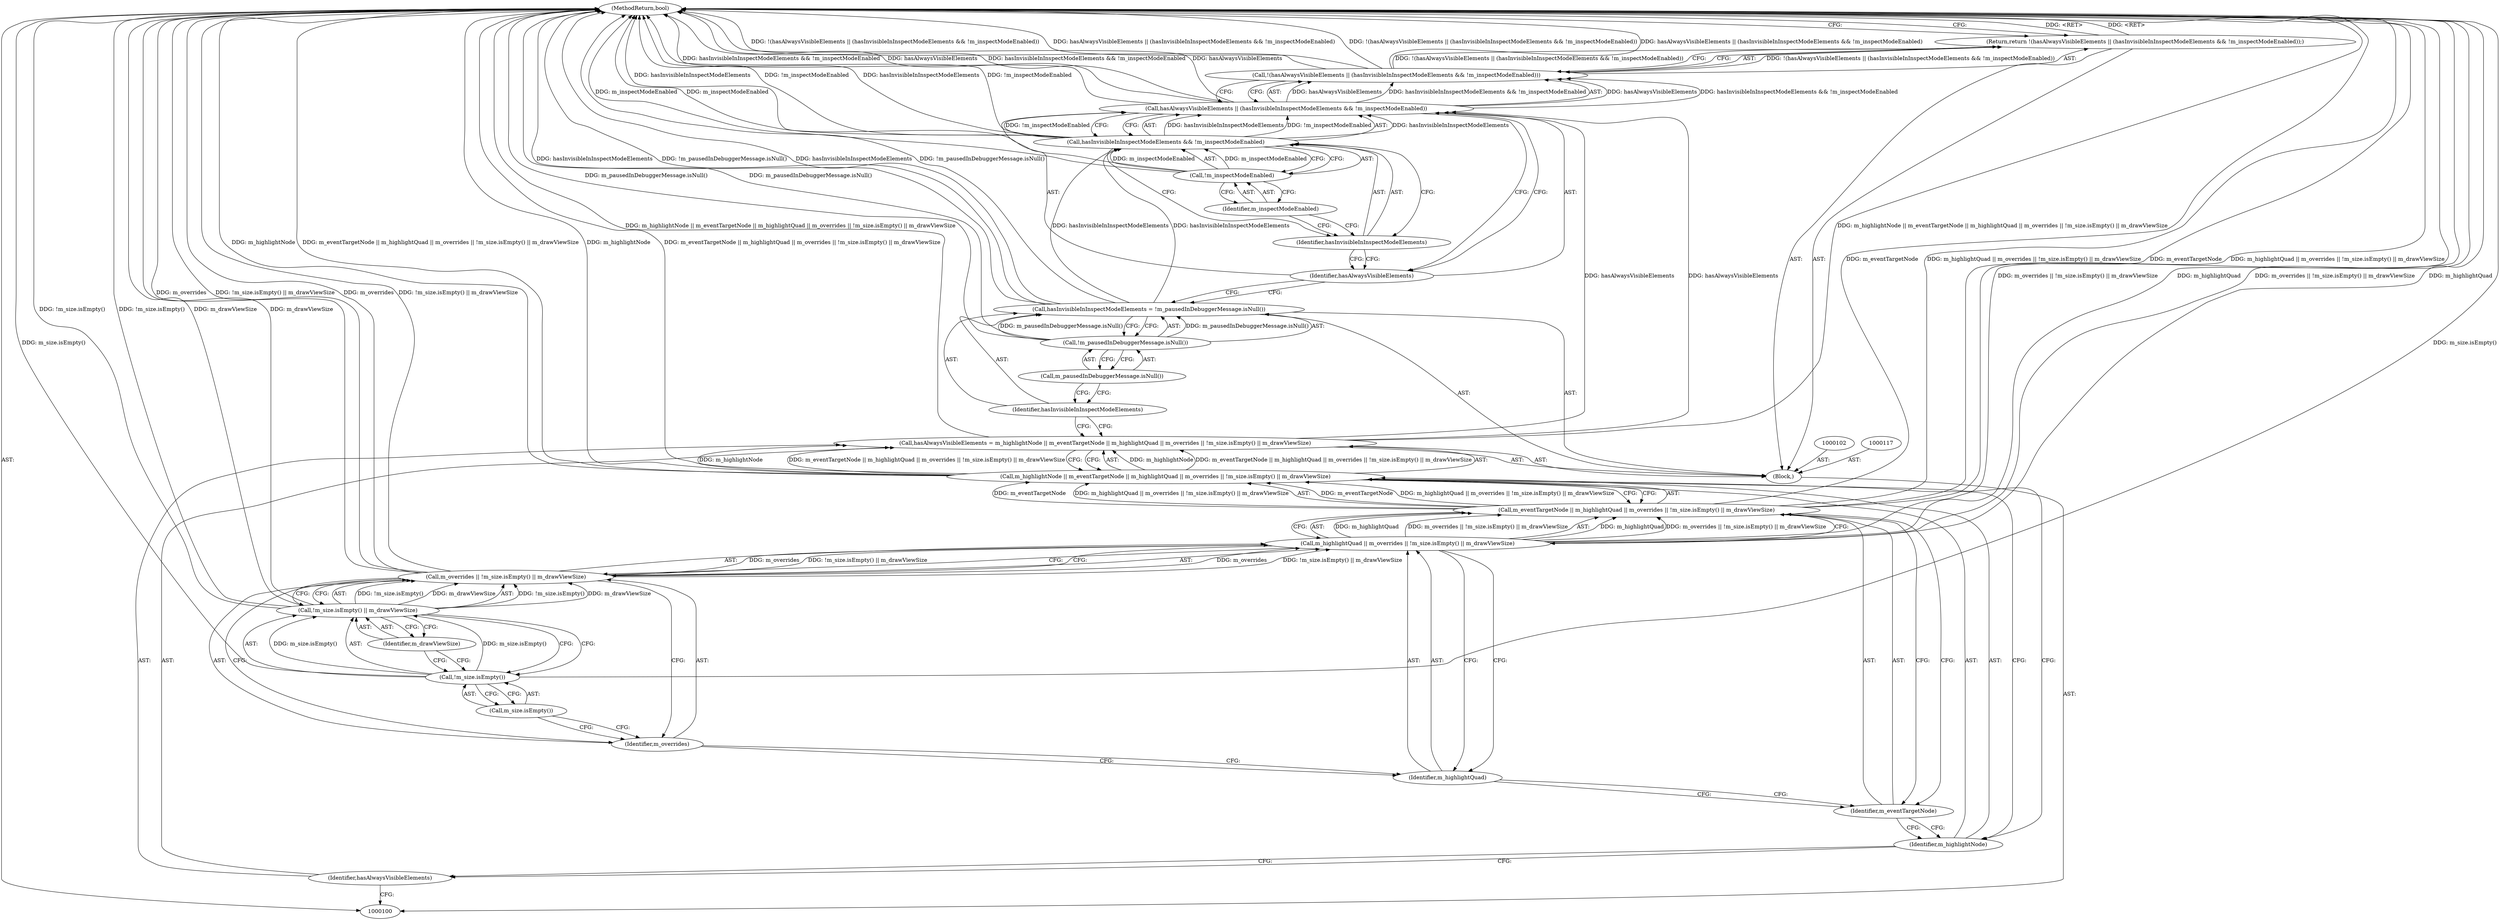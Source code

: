 digraph "1_Chrome_d4cd2b2c0953ad7e9fa988c234eb9361be80fe81_3" {
"1000130" [label="(MethodReturn,bool)"];
"1000101" [label="(Block,)"];
"1000113" [label="(Call,!m_size.isEmpty() || m_drawViewSize)"];
"1000114" [label="(Call,!m_size.isEmpty())"];
"1000115" [label="(Call,m_size.isEmpty())"];
"1000116" [label="(Identifier,m_drawViewSize)"];
"1000105" [label="(Call,m_highlightNode || m_eventTargetNode || m_highlightQuad || m_overrides || !m_size.isEmpty() || m_drawViewSize)"];
"1000106" [label="(Identifier,m_highlightNode)"];
"1000107" [label="(Call,m_eventTargetNode || m_highlightQuad || m_overrides || !m_size.isEmpty() || m_drawViewSize)"];
"1000108" [label="(Identifier,m_eventTargetNode)"];
"1000109" [label="(Call,m_highlightQuad || m_overrides || !m_size.isEmpty() || m_drawViewSize)"];
"1000110" [label="(Identifier,m_highlightQuad)"];
"1000103" [label="(Call,hasAlwaysVisibleElements = m_highlightNode || m_eventTargetNode || m_highlightQuad || m_overrides || !m_size.isEmpty() || m_drawViewSize)"];
"1000104" [label="(Identifier,hasAlwaysVisibleElements)"];
"1000111" [label="(Call,m_overrides || !m_size.isEmpty() || m_drawViewSize)"];
"1000112" [label="(Identifier,m_overrides)"];
"1000118" [label="(Call,hasInvisibleInInspectModeElements = !m_pausedInDebuggerMessage.isNull())"];
"1000119" [label="(Identifier,hasInvisibleInInspectModeElements)"];
"1000120" [label="(Call,!m_pausedInDebuggerMessage.isNull())"];
"1000121" [label="(Call,m_pausedInDebuggerMessage.isNull())"];
"1000123" [label="(Call,!(hasAlwaysVisibleElements || (hasInvisibleInInspectModeElements && !m_inspectModeEnabled)))"];
"1000124" [label="(Call,hasAlwaysVisibleElements || (hasInvisibleInInspectModeElements && !m_inspectModeEnabled))"];
"1000125" [label="(Identifier,hasAlwaysVisibleElements)"];
"1000126" [label="(Call,hasInvisibleInInspectModeElements && !m_inspectModeEnabled)"];
"1000127" [label="(Identifier,hasInvisibleInInspectModeElements)"];
"1000122" [label="(Return,return !(hasAlwaysVisibleElements || (hasInvisibleInInspectModeElements && !m_inspectModeEnabled));)"];
"1000128" [label="(Call,!m_inspectModeEnabled)"];
"1000129" [label="(Identifier,m_inspectModeEnabled)"];
"1000130" -> "1000100"  [label="AST: "];
"1000130" -> "1000122"  [label="CFG: "];
"1000122" -> "1000130"  [label="DDG: <RET>"];
"1000124" -> "1000130"  [label="DDG: hasInvisibleInInspectModeElements && !m_inspectModeEnabled"];
"1000124" -> "1000130"  [label="DDG: hasAlwaysVisibleElements"];
"1000107" -> "1000130"  [label="DDG: m_eventTargetNode"];
"1000107" -> "1000130"  [label="DDG: m_highlightQuad || m_overrides || !m_size.isEmpty() || m_drawViewSize"];
"1000105" -> "1000130"  [label="DDG: m_eventTargetNode || m_highlightQuad || m_overrides || !m_size.isEmpty() || m_drawViewSize"];
"1000105" -> "1000130"  [label="DDG: m_highlightNode"];
"1000103" -> "1000130"  [label="DDG: m_highlightNode || m_eventTargetNode || m_highlightQuad || m_overrides || !m_size.isEmpty() || m_drawViewSize"];
"1000113" -> "1000130"  [label="DDG: !m_size.isEmpty()"];
"1000113" -> "1000130"  [label="DDG: m_drawViewSize"];
"1000123" -> "1000130"  [label="DDG: !(hasAlwaysVisibleElements || (hasInvisibleInInspectModeElements && !m_inspectModeEnabled))"];
"1000123" -> "1000130"  [label="DDG: hasAlwaysVisibleElements || (hasInvisibleInInspectModeElements && !m_inspectModeEnabled)"];
"1000126" -> "1000130"  [label="DDG: hasInvisibleInInspectModeElements"];
"1000126" -> "1000130"  [label="DDG: !m_inspectModeEnabled"];
"1000111" -> "1000130"  [label="DDG: m_overrides"];
"1000111" -> "1000130"  [label="DDG: !m_size.isEmpty() || m_drawViewSize"];
"1000118" -> "1000130"  [label="DDG: hasInvisibleInInspectModeElements"];
"1000118" -> "1000130"  [label="DDG: !m_pausedInDebuggerMessage.isNull()"];
"1000128" -> "1000130"  [label="DDG: m_inspectModeEnabled"];
"1000114" -> "1000130"  [label="DDG: m_size.isEmpty()"];
"1000120" -> "1000130"  [label="DDG: m_pausedInDebuggerMessage.isNull()"];
"1000109" -> "1000130"  [label="DDG: m_highlightQuad"];
"1000109" -> "1000130"  [label="DDG: m_overrides || !m_size.isEmpty() || m_drawViewSize"];
"1000101" -> "1000100"  [label="AST: "];
"1000102" -> "1000101"  [label="AST: "];
"1000103" -> "1000101"  [label="AST: "];
"1000117" -> "1000101"  [label="AST: "];
"1000118" -> "1000101"  [label="AST: "];
"1000122" -> "1000101"  [label="AST: "];
"1000113" -> "1000111"  [label="AST: "];
"1000113" -> "1000114"  [label="CFG: "];
"1000113" -> "1000116"  [label="CFG: "];
"1000114" -> "1000113"  [label="AST: "];
"1000116" -> "1000113"  [label="AST: "];
"1000111" -> "1000113"  [label="CFG: "];
"1000113" -> "1000130"  [label="DDG: !m_size.isEmpty()"];
"1000113" -> "1000130"  [label="DDG: m_drawViewSize"];
"1000113" -> "1000111"  [label="DDG: !m_size.isEmpty()"];
"1000113" -> "1000111"  [label="DDG: m_drawViewSize"];
"1000114" -> "1000113"  [label="DDG: m_size.isEmpty()"];
"1000114" -> "1000113"  [label="AST: "];
"1000114" -> "1000115"  [label="CFG: "];
"1000115" -> "1000114"  [label="AST: "];
"1000116" -> "1000114"  [label="CFG: "];
"1000113" -> "1000114"  [label="CFG: "];
"1000114" -> "1000130"  [label="DDG: m_size.isEmpty()"];
"1000114" -> "1000113"  [label="DDG: m_size.isEmpty()"];
"1000115" -> "1000114"  [label="AST: "];
"1000115" -> "1000112"  [label="CFG: "];
"1000114" -> "1000115"  [label="CFG: "];
"1000116" -> "1000113"  [label="AST: "];
"1000116" -> "1000114"  [label="CFG: "];
"1000113" -> "1000116"  [label="CFG: "];
"1000105" -> "1000103"  [label="AST: "];
"1000105" -> "1000106"  [label="CFG: "];
"1000105" -> "1000107"  [label="CFG: "];
"1000106" -> "1000105"  [label="AST: "];
"1000107" -> "1000105"  [label="AST: "];
"1000103" -> "1000105"  [label="CFG: "];
"1000105" -> "1000130"  [label="DDG: m_eventTargetNode || m_highlightQuad || m_overrides || !m_size.isEmpty() || m_drawViewSize"];
"1000105" -> "1000130"  [label="DDG: m_highlightNode"];
"1000105" -> "1000103"  [label="DDG: m_highlightNode"];
"1000105" -> "1000103"  [label="DDG: m_eventTargetNode || m_highlightQuad || m_overrides || !m_size.isEmpty() || m_drawViewSize"];
"1000107" -> "1000105"  [label="DDG: m_eventTargetNode"];
"1000107" -> "1000105"  [label="DDG: m_highlightQuad || m_overrides || !m_size.isEmpty() || m_drawViewSize"];
"1000106" -> "1000105"  [label="AST: "];
"1000106" -> "1000104"  [label="CFG: "];
"1000108" -> "1000106"  [label="CFG: "];
"1000105" -> "1000106"  [label="CFG: "];
"1000107" -> "1000105"  [label="AST: "];
"1000107" -> "1000108"  [label="CFG: "];
"1000107" -> "1000109"  [label="CFG: "];
"1000108" -> "1000107"  [label="AST: "];
"1000109" -> "1000107"  [label="AST: "];
"1000105" -> "1000107"  [label="CFG: "];
"1000107" -> "1000130"  [label="DDG: m_eventTargetNode"];
"1000107" -> "1000130"  [label="DDG: m_highlightQuad || m_overrides || !m_size.isEmpty() || m_drawViewSize"];
"1000107" -> "1000105"  [label="DDG: m_eventTargetNode"];
"1000107" -> "1000105"  [label="DDG: m_highlightQuad || m_overrides || !m_size.isEmpty() || m_drawViewSize"];
"1000109" -> "1000107"  [label="DDG: m_highlightQuad"];
"1000109" -> "1000107"  [label="DDG: m_overrides || !m_size.isEmpty() || m_drawViewSize"];
"1000108" -> "1000107"  [label="AST: "];
"1000108" -> "1000106"  [label="CFG: "];
"1000110" -> "1000108"  [label="CFG: "];
"1000107" -> "1000108"  [label="CFG: "];
"1000109" -> "1000107"  [label="AST: "];
"1000109" -> "1000110"  [label="CFG: "];
"1000109" -> "1000111"  [label="CFG: "];
"1000110" -> "1000109"  [label="AST: "];
"1000111" -> "1000109"  [label="AST: "];
"1000107" -> "1000109"  [label="CFG: "];
"1000109" -> "1000130"  [label="DDG: m_highlightQuad"];
"1000109" -> "1000130"  [label="DDG: m_overrides || !m_size.isEmpty() || m_drawViewSize"];
"1000109" -> "1000107"  [label="DDG: m_highlightQuad"];
"1000109" -> "1000107"  [label="DDG: m_overrides || !m_size.isEmpty() || m_drawViewSize"];
"1000111" -> "1000109"  [label="DDG: m_overrides"];
"1000111" -> "1000109"  [label="DDG: !m_size.isEmpty() || m_drawViewSize"];
"1000110" -> "1000109"  [label="AST: "];
"1000110" -> "1000108"  [label="CFG: "];
"1000112" -> "1000110"  [label="CFG: "];
"1000109" -> "1000110"  [label="CFG: "];
"1000103" -> "1000101"  [label="AST: "];
"1000103" -> "1000105"  [label="CFG: "];
"1000104" -> "1000103"  [label="AST: "];
"1000105" -> "1000103"  [label="AST: "];
"1000119" -> "1000103"  [label="CFG: "];
"1000103" -> "1000130"  [label="DDG: m_highlightNode || m_eventTargetNode || m_highlightQuad || m_overrides || !m_size.isEmpty() || m_drawViewSize"];
"1000105" -> "1000103"  [label="DDG: m_highlightNode"];
"1000105" -> "1000103"  [label="DDG: m_eventTargetNode || m_highlightQuad || m_overrides || !m_size.isEmpty() || m_drawViewSize"];
"1000103" -> "1000124"  [label="DDG: hasAlwaysVisibleElements"];
"1000104" -> "1000103"  [label="AST: "];
"1000104" -> "1000100"  [label="CFG: "];
"1000106" -> "1000104"  [label="CFG: "];
"1000111" -> "1000109"  [label="AST: "];
"1000111" -> "1000112"  [label="CFG: "];
"1000111" -> "1000113"  [label="CFG: "];
"1000112" -> "1000111"  [label="AST: "];
"1000113" -> "1000111"  [label="AST: "];
"1000109" -> "1000111"  [label="CFG: "];
"1000111" -> "1000130"  [label="DDG: m_overrides"];
"1000111" -> "1000130"  [label="DDG: !m_size.isEmpty() || m_drawViewSize"];
"1000111" -> "1000109"  [label="DDG: m_overrides"];
"1000111" -> "1000109"  [label="DDG: !m_size.isEmpty() || m_drawViewSize"];
"1000113" -> "1000111"  [label="DDG: !m_size.isEmpty()"];
"1000113" -> "1000111"  [label="DDG: m_drawViewSize"];
"1000112" -> "1000111"  [label="AST: "];
"1000112" -> "1000110"  [label="CFG: "];
"1000115" -> "1000112"  [label="CFG: "];
"1000111" -> "1000112"  [label="CFG: "];
"1000118" -> "1000101"  [label="AST: "];
"1000118" -> "1000120"  [label="CFG: "];
"1000119" -> "1000118"  [label="AST: "];
"1000120" -> "1000118"  [label="AST: "];
"1000125" -> "1000118"  [label="CFG: "];
"1000118" -> "1000130"  [label="DDG: hasInvisibleInInspectModeElements"];
"1000118" -> "1000130"  [label="DDG: !m_pausedInDebuggerMessage.isNull()"];
"1000120" -> "1000118"  [label="DDG: m_pausedInDebuggerMessage.isNull()"];
"1000118" -> "1000126"  [label="DDG: hasInvisibleInInspectModeElements"];
"1000119" -> "1000118"  [label="AST: "];
"1000119" -> "1000103"  [label="CFG: "];
"1000121" -> "1000119"  [label="CFG: "];
"1000120" -> "1000118"  [label="AST: "];
"1000120" -> "1000121"  [label="CFG: "];
"1000121" -> "1000120"  [label="AST: "];
"1000118" -> "1000120"  [label="CFG: "];
"1000120" -> "1000130"  [label="DDG: m_pausedInDebuggerMessage.isNull()"];
"1000120" -> "1000118"  [label="DDG: m_pausedInDebuggerMessage.isNull()"];
"1000121" -> "1000120"  [label="AST: "];
"1000121" -> "1000119"  [label="CFG: "];
"1000120" -> "1000121"  [label="CFG: "];
"1000123" -> "1000122"  [label="AST: "];
"1000123" -> "1000124"  [label="CFG: "];
"1000124" -> "1000123"  [label="AST: "];
"1000122" -> "1000123"  [label="CFG: "];
"1000123" -> "1000130"  [label="DDG: !(hasAlwaysVisibleElements || (hasInvisibleInInspectModeElements && !m_inspectModeEnabled))"];
"1000123" -> "1000130"  [label="DDG: hasAlwaysVisibleElements || (hasInvisibleInInspectModeElements && !m_inspectModeEnabled)"];
"1000123" -> "1000122"  [label="DDG: !(hasAlwaysVisibleElements || (hasInvisibleInInspectModeElements && !m_inspectModeEnabled))"];
"1000124" -> "1000123"  [label="DDG: hasAlwaysVisibleElements"];
"1000124" -> "1000123"  [label="DDG: hasInvisibleInInspectModeElements && !m_inspectModeEnabled"];
"1000124" -> "1000123"  [label="AST: "];
"1000124" -> "1000125"  [label="CFG: "];
"1000124" -> "1000126"  [label="CFG: "];
"1000125" -> "1000124"  [label="AST: "];
"1000126" -> "1000124"  [label="AST: "];
"1000123" -> "1000124"  [label="CFG: "];
"1000124" -> "1000130"  [label="DDG: hasInvisibleInInspectModeElements && !m_inspectModeEnabled"];
"1000124" -> "1000130"  [label="DDG: hasAlwaysVisibleElements"];
"1000124" -> "1000123"  [label="DDG: hasAlwaysVisibleElements"];
"1000124" -> "1000123"  [label="DDG: hasInvisibleInInspectModeElements && !m_inspectModeEnabled"];
"1000103" -> "1000124"  [label="DDG: hasAlwaysVisibleElements"];
"1000126" -> "1000124"  [label="DDG: hasInvisibleInInspectModeElements"];
"1000126" -> "1000124"  [label="DDG: !m_inspectModeEnabled"];
"1000125" -> "1000124"  [label="AST: "];
"1000125" -> "1000118"  [label="CFG: "];
"1000127" -> "1000125"  [label="CFG: "];
"1000124" -> "1000125"  [label="CFG: "];
"1000126" -> "1000124"  [label="AST: "];
"1000126" -> "1000127"  [label="CFG: "];
"1000126" -> "1000128"  [label="CFG: "];
"1000127" -> "1000126"  [label="AST: "];
"1000128" -> "1000126"  [label="AST: "];
"1000124" -> "1000126"  [label="CFG: "];
"1000126" -> "1000130"  [label="DDG: hasInvisibleInInspectModeElements"];
"1000126" -> "1000130"  [label="DDG: !m_inspectModeEnabled"];
"1000126" -> "1000124"  [label="DDG: hasInvisibleInInspectModeElements"];
"1000126" -> "1000124"  [label="DDG: !m_inspectModeEnabled"];
"1000118" -> "1000126"  [label="DDG: hasInvisibleInInspectModeElements"];
"1000128" -> "1000126"  [label="DDG: m_inspectModeEnabled"];
"1000127" -> "1000126"  [label="AST: "];
"1000127" -> "1000125"  [label="CFG: "];
"1000129" -> "1000127"  [label="CFG: "];
"1000126" -> "1000127"  [label="CFG: "];
"1000122" -> "1000101"  [label="AST: "];
"1000122" -> "1000123"  [label="CFG: "];
"1000123" -> "1000122"  [label="AST: "];
"1000130" -> "1000122"  [label="CFG: "];
"1000122" -> "1000130"  [label="DDG: <RET>"];
"1000123" -> "1000122"  [label="DDG: !(hasAlwaysVisibleElements || (hasInvisibleInInspectModeElements && !m_inspectModeEnabled))"];
"1000128" -> "1000126"  [label="AST: "];
"1000128" -> "1000129"  [label="CFG: "];
"1000129" -> "1000128"  [label="AST: "];
"1000126" -> "1000128"  [label="CFG: "];
"1000128" -> "1000130"  [label="DDG: m_inspectModeEnabled"];
"1000128" -> "1000126"  [label="DDG: m_inspectModeEnabled"];
"1000129" -> "1000128"  [label="AST: "];
"1000129" -> "1000127"  [label="CFG: "];
"1000128" -> "1000129"  [label="CFG: "];
}
